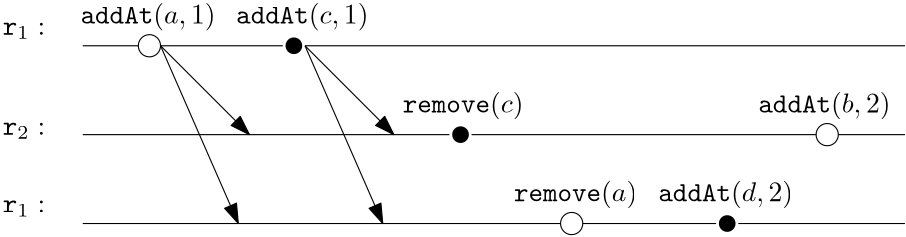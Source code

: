 <?xml version="1.0"?>
<!DOCTYPE ipe SYSTEM "ipe.dtd">
<ipe version="70107" creator="Ipe 7.1.7">
<info created="D:20151003110714" modified="D:20180703130113"/>
<preamble>\usepackage[version=0.96]{pgf}
\usepackage{tikz}
\usetikzlibrary{arrows,shapes,snakes,automata,backgrounds,petri}
\usepackage[latin1]{inputenc}
\usepackage{verbatim}</preamble>
<ipestyle name="basic">
<symbol name="arrow/arc(spx)">
<path stroke="sym-stroke" fill="sym-stroke" pen="sym-pen">
0 0 m
-1 0.333 l
-1 -0.333 l
h
</path>
</symbol>
<symbol name="arrow/farc(spx)">
<path stroke="sym-stroke" fill="white" pen="sym-pen">
0 0 m
-1 0.333 l
-1 -0.333 l
h
</path>
</symbol>
<symbol name="arrow/ptarc(spx)">
<path stroke="sym-stroke" fill="sym-stroke" pen="sym-pen">
0 0 m
-1 0.333 l
-0.8 0 l
-1 -0.333 l
h
</path>
</symbol>
<symbol name="arrow/fptarc(spx)">
<path stroke="sym-stroke" fill="white" pen="sym-pen">
0 0 m
-1 0.333 l
-0.8 0 l
-1 -0.333 l
h
</path>
</symbol>
<symbol name="mark/circle(sx)" transformations="translations">
<path fill="sym-stroke">
0.6 0 0 0.6 0 0 e
0.4 0 0 0.4 0 0 e
</path>
</symbol>
<symbol name="mark/disk(sx)" transformations="translations">
<path fill="sym-stroke">
0.6 0 0 0.6 0 0 e
</path>
</symbol>
<symbol name="mark/fdisk(sfx)" transformations="translations">
<group>
<path fill="sym-fill">
0.5 0 0 0.5 0 0 e
</path>
<path fill="sym-stroke" fillrule="eofill">
0.6 0 0 0.6 0 0 e
0.4 0 0 0.4 0 0 e
</path>
</group>
</symbol>
<symbol name="mark/box(sx)" transformations="translations">
<path fill="sym-stroke" fillrule="eofill">
-0.6 -0.6 m
0.6 -0.6 l
0.6 0.6 l
-0.6 0.6 l
h
-0.4 -0.4 m
0.4 -0.4 l
0.4 0.4 l
-0.4 0.4 l
h
</path>
</symbol>
<symbol name="mark/square(sx)" transformations="translations">
<path fill="sym-stroke">
-0.6 -0.6 m
0.6 -0.6 l
0.6 0.6 l
-0.6 0.6 l
h
</path>
</symbol>
<symbol name="mark/fsquare(sfx)" transformations="translations">
<group>
<path fill="sym-fill">
-0.5 -0.5 m
0.5 -0.5 l
0.5 0.5 l
-0.5 0.5 l
h
</path>
<path fill="sym-stroke" fillrule="eofill">
-0.6 -0.6 m
0.6 -0.6 l
0.6 0.6 l
-0.6 0.6 l
h
-0.4 -0.4 m
0.4 -0.4 l
0.4 0.4 l
-0.4 0.4 l
h
</path>
</group>
</symbol>
<symbol name="mark/cross(sx)" transformations="translations">
<group>
<path fill="sym-stroke">
-0.43 -0.57 m
0.57 0.43 l
0.43 0.57 l
-0.57 -0.43 l
h
</path>
<path fill="sym-stroke">
-0.43 0.57 m
0.57 -0.43 l
0.43 -0.57 l
-0.57 0.43 l
h
</path>
</group>
</symbol>
<symbol name="arrow/fnormal(spx)">
<path stroke="sym-stroke" fill="white" pen="sym-pen">
0 0 m
-1 0.333 l
-1 -0.333 l
h
</path>
</symbol>
<symbol name="arrow/pointed(spx)">
<path stroke="sym-stroke" fill="sym-stroke" pen="sym-pen">
0 0 m
-1 0.333 l
-0.8 0 l
-1 -0.333 l
h
</path>
</symbol>
<symbol name="arrow/fpointed(spx)">
<path stroke="sym-stroke" fill="white" pen="sym-pen">
0 0 m
-1 0.333 l
-0.8 0 l
-1 -0.333 l
h
</path>
</symbol>
<symbol name="arrow/linear(spx)">
<path stroke="sym-stroke" pen="sym-pen">
-1 0.333 m
0 0 l
-1 -0.333 l
</path>
</symbol>
<symbol name="arrow/fdouble(spx)">
<path stroke="sym-stroke" fill="white" pen="sym-pen">
0 0 m
-1 0.333 l
-1 -0.333 l
h
-1 0 m
-2 0.333 l
-2 -0.333 l
h
</path>
</symbol>
<symbol name="arrow/double(spx)">
<path stroke="sym-stroke" fill="sym-stroke" pen="sym-pen">
0 0 m
-1 0.333 l
-1 -0.333 l
h
-1 0 m
-2 0.333 l
-2 -0.333 l
h
</path>
</symbol>
<pen name="heavier" value="0.8"/>
<pen name="fat" value="1.2"/>
<pen name="ultrafat" value="2"/>
<symbolsize name="large" value="5"/>
<symbolsize name="small" value="2"/>
<symbolsize name="tiny" value="1.1"/>
<arrowsize name="large" value="10"/>
<arrowsize name="small" value="5"/>
<arrowsize name="tiny" value="3"/>
<color name="red" value="1 0 0"/>
<color name="green" value="0 1 0"/>
<color name="blue" value="0 0 1"/>
<color name="yellow" value="1 1 0"/>
<color name="orange" value="1 0.647 0"/>
<color name="gold" value="1 0.843 0"/>
<color name="purple" value="0.627 0.125 0.941"/>
<color name="gray" value="0.745"/>
<color name="brown" value="0.647 0.165 0.165"/>
<color name="navy" value="0 0 0.502"/>
<color name="pink" value="1 0.753 0.796"/>
<color name="seagreen" value="0.18 0.545 0.341"/>
<color name="turquoise" value="0.251 0.878 0.816"/>
<color name="violet" value="0.933 0.51 0.933"/>
<color name="darkblue" value="0 0 0.545"/>
<color name="darkcyan" value="0 0.545 0.545"/>
<color name="darkgray" value="0.663"/>
<color name="darkgreen" value="0 0.392 0"/>
<color name="darkmagenta" value="0.545 0 0.545"/>
<color name="darkorange" value="1 0.549 0"/>
<color name="darkred" value="0.545 0 0"/>
<color name="lightblue" value="0.678 0.847 0.902"/>
<color name="lightcyan" value="0.878 1 1"/>
<color name="lightgray" value="0.827"/>
<color name="lightgreen" value="0.565 0.933 0.565"/>
<color name="lightyellow" value="1 1 0.878"/>
<dashstyle name="dashed" value="[4] 0"/>
<dashstyle name="dotted" value="[1 3] 0"/>
<dashstyle name="dash dotted" value="[4 2 1 2] 0"/>
<dashstyle name="dash dot dotted" value="[4 2 1 2 1 2] 0"/>
<textsize name="large" value="\large"/>
<textsize name="small" value="\small"/>
<textsize name="tiny" value="\tiny"/>
<textsize name="Large" value="\Large"/>
<textsize name="LARGE" value="\LARGE"/>
<textsize name="huge" value="\huge"/>
<textsize name="Huge" value="\Huge"/>
<textsize name="footnote" value="\footnotesize"/>
<textstyle name="center" begin="\begin{center}" end="\end{center}"/>
<textstyle name="itemize" begin="\begin{itemize}" end="\end{itemize}"/>
<textstyle name="item" begin="\begin{itemize}\item{}" end="\end{itemize}"/>
<gridsize name="4 pts" value="4"/>
<gridsize name="8 pts (~3 mm)" value="8"/>
<gridsize name="16 pts (~6 mm)" value="16"/>
<gridsize name="32 pts (~12 mm)" value="32"/>
<gridsize name="10 pts (~3.5 mm)" value="10"/>
<gridsize name="20 pts (~7 mm)" value="20"/>
<gridsize name="14 pts (~5 mm)" value="14"/>
<gridsize name="28 pts (~10 mm)" value="28"/>
<gridsize name="56 pts (~20 mm)" value="56"/>
<anglesize name="90 deg" value="90"/>
<anglesize name="60 deg" value="60"/>
<anglesize name="45 deg" value="45"/>
<anglesize name="30 deg" value="30"/>
<anglesize name="22.5 deg" value="22.5"/>
<tiling name="falling" angle="-60" step="4" width="1"/>
<tiling name="rising" angle="30" step="4" width="1"/>
</ipestyle>
<page>
<layer name="alpha"/>
<view layers="alpha" active="alpha"/>
<text layer="alpha" matrix="1 0 0 1 -36.795 -128" transformations="translations" pos="64 436" stroke="black" type="label" width="15.234" height="4.294" depth="1.49" valign="baseline">$\ensuremath{\mathtt{r}}_1:$</text>
<text matrix="1 0 0 1 -36.795 -164" transformations="translations" pos="64 436" stroke="black" type="label" width="15.234" height="4.294" depth="1.49" valign="baseline">$\ensuremath{\mathtt{r}}_2:$</text>
<text matrix="1 0 0 1 -8.795 -124" transformations="translations" pos="64 436" stroke="black" type="label" width="48.576" height="7.473" depth="2.49" valign="baseline">${\tt addAt}(a,1)$</text>
<path matrix="1 0 0 1 -4 8" stroke="black">
4 0 0 4 84 296 e
</path>
<text matrix="1 0 0 1 -36.795 -192" transformations="translations" pos="64 436" stroke="black" type="label" width="15.234" height="4.294" depth="1.49" valign="baseline">$\ensuremath{\mathtt{r}}_1:$</text>
<path stroke="black" arrow="normal/normal">
84 304 m
116 272 l
</path>
<path stroke="black" arrow="normal/normal">
84 304 m
112 240 l
</path>
<path stroke="black">
56 304 m
76 304 l
</path>
<use matrix="1 0 0 1 -100 60" name="mark/disk(sx)" pos="232 244" size="large" stroke="black"/>
<text matrix="1 0 0 1 47.205 -124" transformations="translations" pos="64 436" stroke="black" type="label" width="47.621" height="7.473" depth="2.49" valign="baseline">${\tt addAt}(c,1)$</text>
<path matrix="1 0 0 1 52 0" stroke="black" arrow="normal/normal">
84 304 m
116 272 l
</path>
<path matrix="1 0 0 1 52 0" stroke="black" arrow="normal/normal">
84 304 m
112 240 l
</path>
<path matrix="1 0 0 1 148 -56" stroke="black">
4 0 0 4 84 296 e
</path>
<use matrix="1 0 0 1 -40 28" name="mark/disk(sx)" pos="232 244" size="large" stroke="black"/>
<text matrix="1 0 0 1 107.205 -156" transformations="translations" pos="64 436" stroke="black" type="label" width="43.442" height="7.473" depth="2.49" valign="baseline">${\tt remove}(c)$</text>
<text matrix="1 0 0 1 147.205 -188" transformations="translations" pos="64 436" stroke="black" type="label" width="44.397" height="7.473" depth="2.49" valign="baseline">${\tt remove}(a)$</text>
<use matrix="1 0 0 1 56 -4" name="mark/disk(sx)" pos="232 244" size="large" stroke="black"/>
<path matrix="1 0 0 1 240 -24" stroke="black">
4 0 0 4 84 296 e
</path>
<text matrix="1 0 0 1 235.205 -156" transformations="translations" pos="64 436" stroke="black" type="label" width="47.585" height="7.473" depth="2.49" valign="baseline">${\tt addAt}(b,2)$</text>
<text matrix="1 0 0 1 199.205 -188" transformations="translations" pos="64 436" stroke="black" type="label" width="48.495" height="7.473" depth="2.49" valign="baseline">${\tt addAt}(d,2)$</text>
<path stroke="black">
84 304 m
128 304 l
</path>
<path stroke="black">
136 304 m
352 304 l
</path>
<path stroke="black">
56 272 m
188 272 l
</path>
<path stroke="black">
196 272 m
320 272 l
</path>
<path stroke="black">
328 272 m
352 272 l
</path>
<path stroke="black">
56 240 m
228 240 l
</path>
<path stroke="black">
236 240 m
284 240 l
</path>
<path stroke="black">
292 240 m
352 240 l
</path>
</page>
</ipe>
